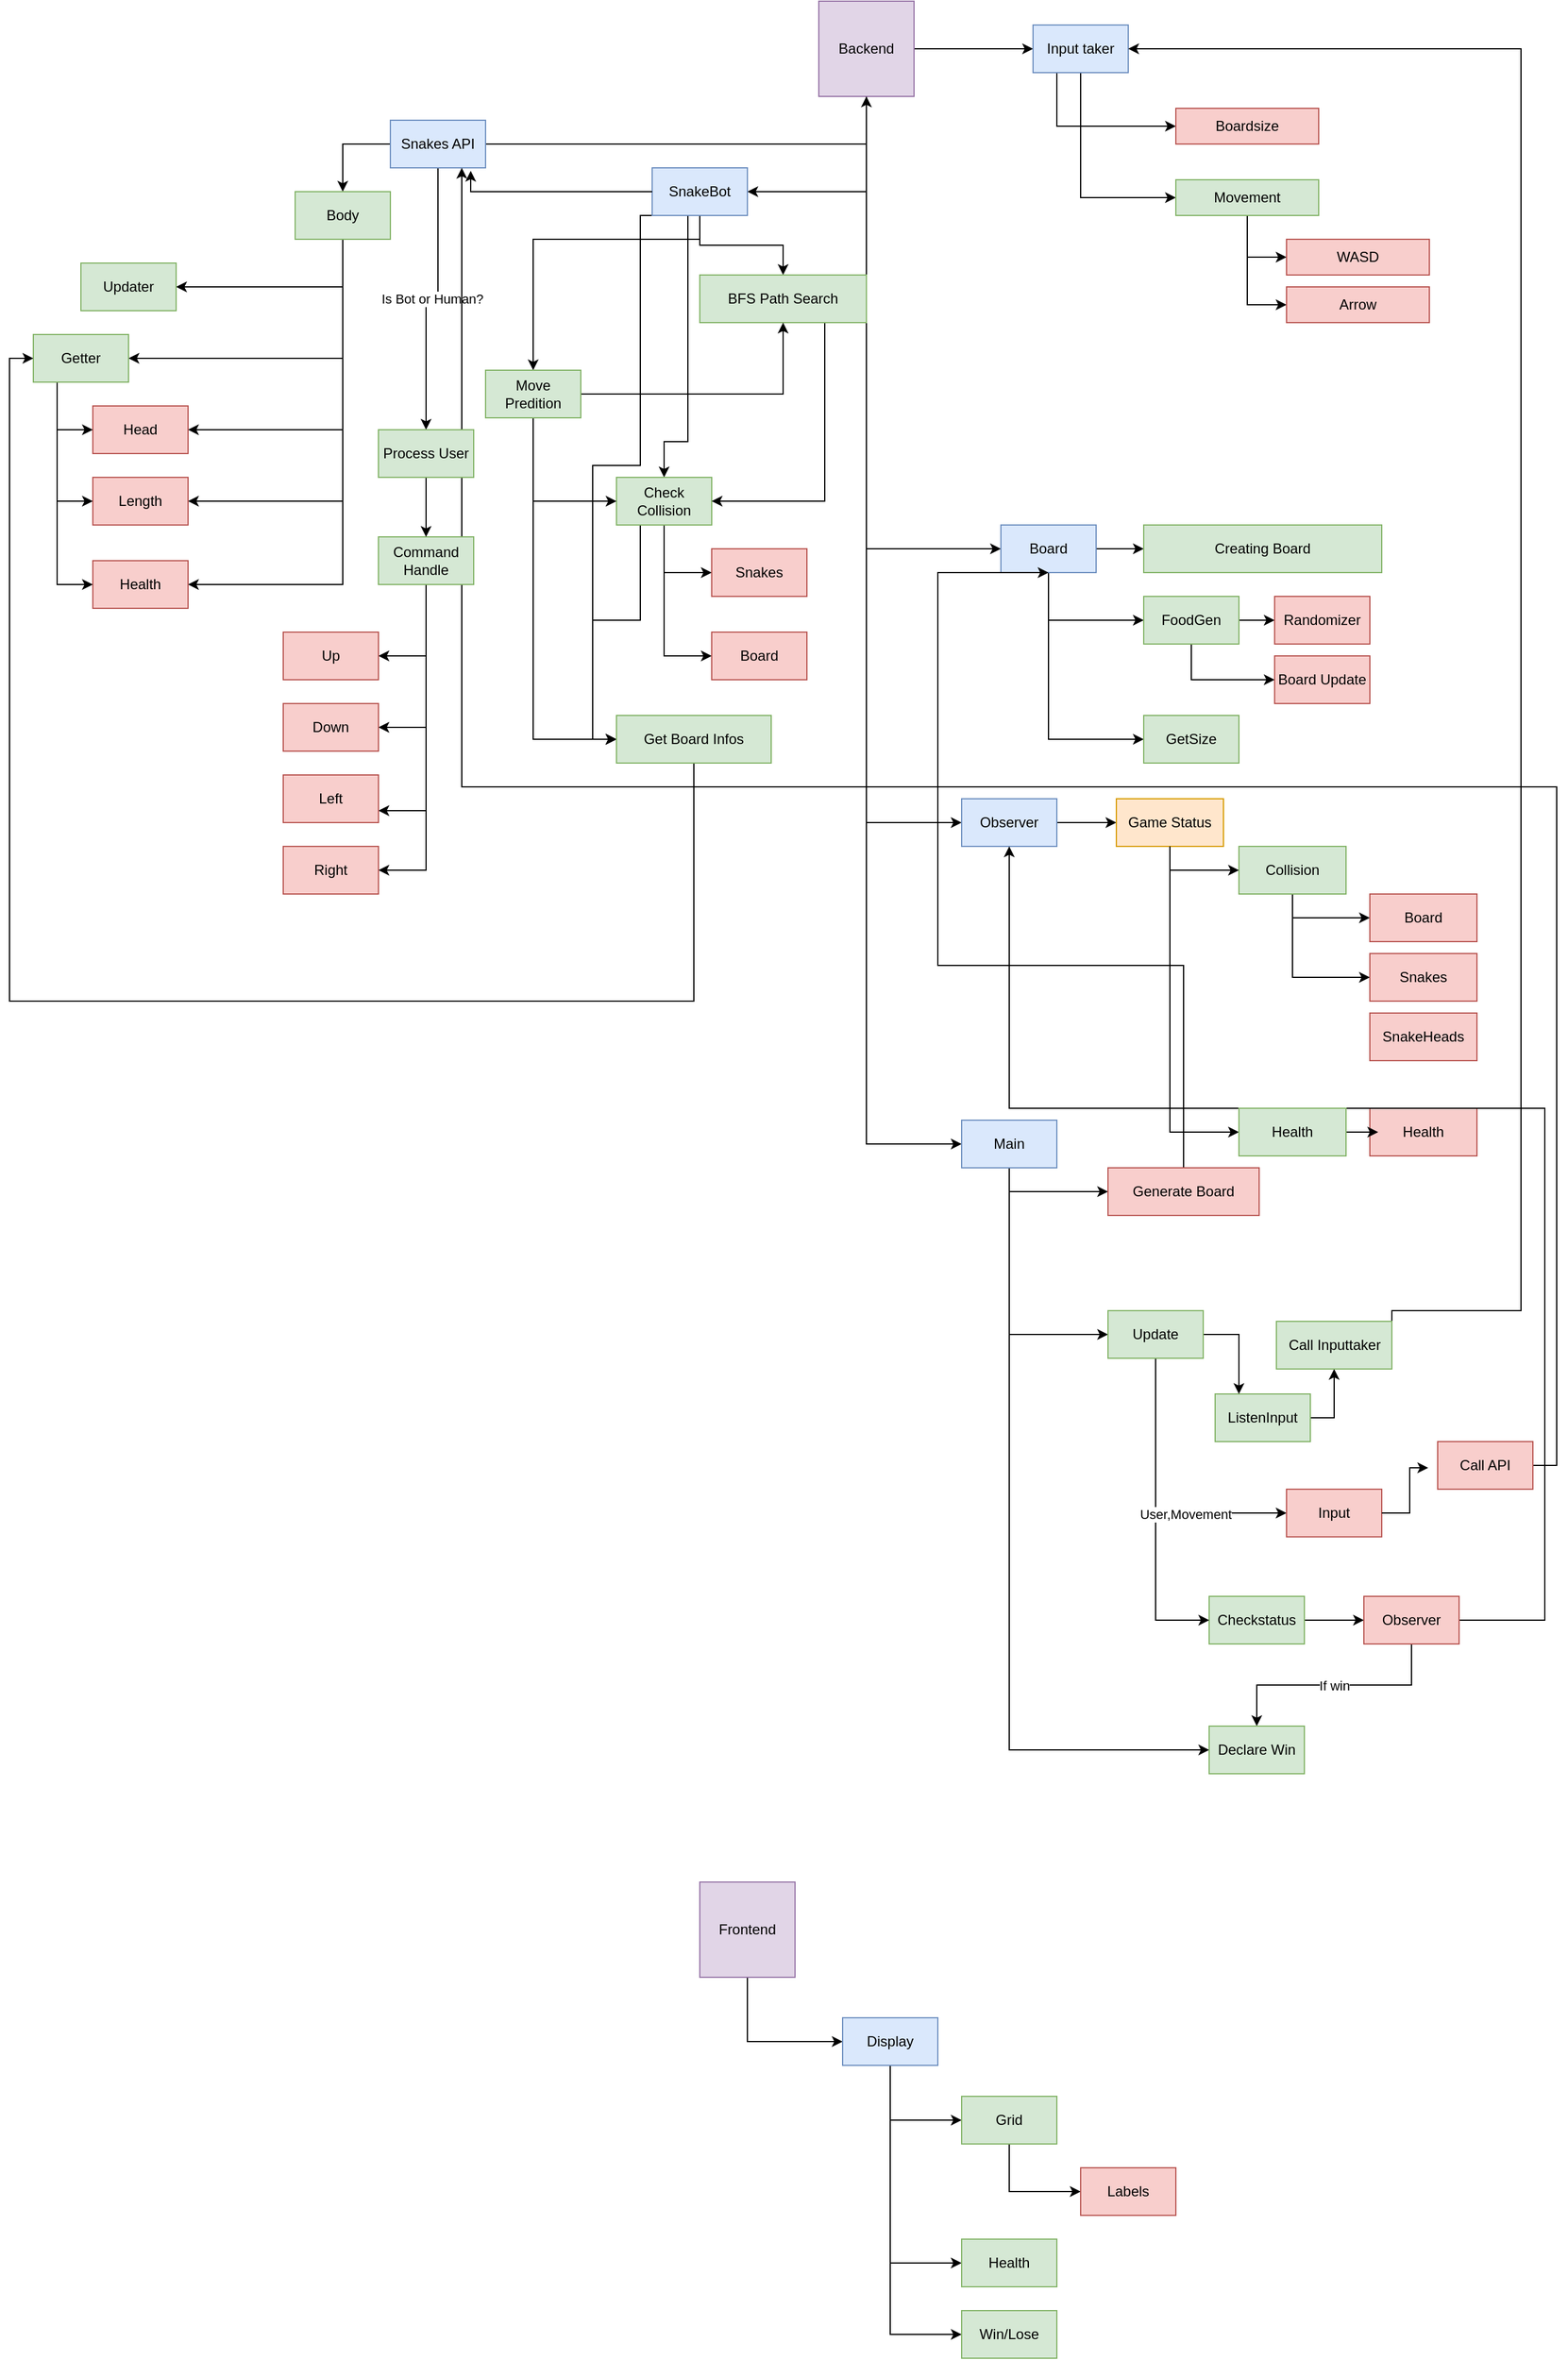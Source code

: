<mxfile version="24.2.2" type="google">
  <diagram name="Page-1" id="OMwTdxaDqCLVE1jIK5j0">
    <mxGraphModel dx="3700" dy="1256" grid="1" gridSize="10" guides="1" tooltips="1" connect="1" arrows="1" fold="1" page="1" pageScale="1" pageWidth="827" pageHeight="1169" math="0" shadow="0">
      <root>
        <mxCell id="0" />
        <mxCell id="1" parent="0" />
        <mxCell id="TW2nk7lHBLyLV2ltIsCH-26" style="edgeStyle=orthogonalEdgeStyle;rounded=0;orthogonalLoop=1;jettySize=auto;html=1;exitX=0.5;exitY=1;exitDx=0;exitDy=0;entryX=0.5;entryY=1;entryDx=0;entryDy=0;" edge="1" parent="1" source="h5ChScmSq1vcfv4NcIah-1" target="TW2nk7lHBLyLV2ltIsCH-25">
          <mxGeometry relative="1" as="geometry" />
        </mxCell>
        <mxCell id="h5ChScmSq1vcfv4NcIah-1" value="Frontend" style="whiteSpace=wrap;html=1;aspect=fixed;fillColor=#e1d5e7;strokeColor=#9673a6;" parent="1" vertex="1">
          <mxGeometry x="-740" y="1640" width="80" height="80" as="geometry" />
        </mxCell>
        <mxCell id="L6gruBX7Ti5dLdSvCUIA-4" style="edgeStyle=orthogonalEdgeStyle;rounded=0;orthogonalLoop=1;jettySize=auto;html=1;exitX=0.5;exitY=1;exitDx=0;exitDy=0;entryX=0.5;entryY=1;entryDx=0;entryDy=0;" edge="1" parent="1" source="h5ChScmSq1vcfv4NcIah-2" target="L6gruBX7Ti5dLdSvCUIA-1">
          <mxGeometry relative="1" as="geometry" />
        </mxCell>
        <mxCell id="L6gruBX7Ti5dLdSvCUIA-16" style="edgeStyle=orthogonalEdgeStyle;rounded=0;orthogonalLoop=1;jettySize=auto;html=1;exitX=0.5;exitY=1;exitDx=0;exitDy=0;entryX=0.5;entryY=1;entryDx=0;entryDy=0;" edge="1" parent="1" source="h5ChScmSq1vcfv4NcIah-2" target="L6gruBX7Ti5dLdSvCUIA-15">
          <mxGeometry relative="1" as="geometry" />
        </mxCell>
        <mxCell id="L6gruBX7Ti5dLdSvCUIA-18" style="edgeStyle=orthogonalEdgeStyle;rounded=0;orthogonalLoop=1;jettySize=auto;html=1;exitX=1;exitY=0.5;exitDx=0;exitDy=0;entryX=0.5;entryY=1;entryDx=0;entryDy=0;" edge="1" parent="1" source="h5ChScmSq1vcfv4NcIah-2" target="L6gruBX7Ti5dLdSvCUIA-7">
          <mxGeometry relative="1" as="geometry" />
        </mxCell>
        <mxCell id="L6gruBX7Ti5dLdSvCUIA-19" style="edgeStyle=orthogonalEdgeStyle;rounded=0;orthogonalLoop=1;jettySize=auto;html=1;exitX=0.5;exitY=1;exitDx=0;exitDy=0;entryX=0.5;entryY=1;entryDx=0;entryDy=0;" edge="1" parent="1" source="h5ChScmSq1vcfv4NcIah-2" target="L6gruBX7Ti5dLdSvCUIA-17">
          <mxGeometry relative="1" as="geometry" />
        </mxCell>
        <mxCell id="L6gruBX7Ti5dLdSvCUIA-73" style="edgeStyle=orthogonalEdgeStyle;rounded=0;orthogonalLoop=1;jettySize=auto;html=1;exitX=0.5;exitY=1;exitDx=0;exitDy=0;entryX=0.5;entryY=0;entryDx=0;entryDy=0;" edge="1" parent="1" source="h5ChScmSq1vcfv4NcIah-2" target="TW2nk7lHBLyLV2ltIsCH-14">
          <mxGeometry relative="1" as="geometry" />
        </mxCell>
        <mxCell id="h5ChScmSq1vcfv4NcIah-2" value="Backend" style="whiteSpace=wrap;html=1;aspect=fixed;rounded=0;glass=0;fillColor=#e1d5e7;strokeColor=#9673a6;" parent="1" vertex="1">
          <mxGeometry x="-640" y="60" width="80" height="80" as="geometry" />
        </mxCell>
        <mxCell id="L6gruBX7Ti5dLdSvCUIA-41" style="edgeStyle=orthogonalEdgeStyle;rounded=0;orthogonalLoop=1;jettySize=auto;html=1;exitX=0.5;exitY=0;exitDx=0;exitDy=0;entryX=0.5;entryY=1;entryDx=0;entryDy=0;" edge="1" parent="1" source="h5ChScmSq1vcfv4NcIah-4" target="h5ChScmSq1vcfv4NcIah-2">
          <mxGeometry relative="1" as="geometry" />
        </mxCell>
        <mxCell id="L6gruBX7Ti5dLdSvCUIA-84" style="edgeStyle=orthogonalEdgeStyle;rounded=0;orthogonalLoop=1;jettySize=auto;html=1;exitX=0.5;exitY=1;exitDx=0;exitDy=0;entryX=0;entryY=0.5;entryDx=0;entryDy=0;" edge="1" parent="1" source="h5ChScmSq1vcfv4NcIah-4" target="L6gruBX7Ti5dLdSvCUIA-63">
          <mxGeometry relative="1" as="geometry" />
        </mxCell>
        <mxCell id="L6gruBX7Ti5dLdSvCUIA-107" value="Is Bot or Human?" style="edgeStyle=orthogonalEdgeStyle;rounded=0;orthogonalLoop=1;jettySize=auto;html=1;exitX=1;exitY=0.5;exitDx=0;exitDy=0;entryX=0;entryY=0.5;entryDx=0;entryDy=0;" edge="1" parent="1" source="h5ChScmSq1vcfv4NcIah-4" target="L6gruBX7Ti5dLdSvCUIA-106">
          <mxGeometry relative="1" as="geometry" />
        </mxCell>
        <mxCell id="h5ChScmSq1vcfv4NcIah-4" value="Snakes API" style="rounded=0;whiteSpace=wrap;html=1;direction=south;fillColor=#dae8fc;strokeColor=#6c8ebf;" parent="1" vertex="1">
          <mxGeometry x="-1000" y="160" width="80" height="40" as="geometry" />
        </mxCell>
        <mxCell id="L6gruBX7Ti5dLdSvCUIA-12" style="edgeStyle=orthogonalEdgeStyle;rounded=0;orthogonalLoop=1;jettySize=auto;html=1;exitX=0.5;exitY=0;exitDx=0;exitDy=0;" edge="1" parent="1" source="L6gruBX7Ti5dLdSvCUIA-1" target="L6gruBX7Ti5dLdSvCUIA-6">
          <mxGeometry relative="1" as="geometry" />
        </mxCell>
        <mxCell id="L6gruBX7Ti5dLdSvCUIA-34" style="edgeStyle=orthogonalEdgeStyle;rounded=0;orthogonalLoop=1;jettySize=auto;html=1;exitX=1;exitY=0.5;exitDx=0;exitDy=0;entryX=0.5;entryY=1;entryDx=0;entryDy=0;" edge="1" parent="1" source="L6gruBX7Ti5dLdSvCUIA-1" target="L6gruBX7Ti5dLdSvCUIA-33">
          <mxGeometry relative="1" as="geometry" />
        </mxCell>
        <mxCell id="L6gruBX7Ti5dLdSvCUIA-40" style="edgeStyle=orthogonalEdgeStyle;rounded=0;orthogonalLoop=1;jettySize=auto;html=1;exitX=1;exitY=0.5;exitDx=0;exitDy=0;entryX=0.5;entryY=1;entryDx=0;entryDy=0;" edge="1" parent="1" source="L6gruBX7Ti5dLdSvCUIA-1" target="L6gruBX7Ti5dLdSvCUIA-39">
          <mxGeometry relative="1" as="geometry" />
        </mxCell>
        <mxCell id="L6gruBX7Ti5dLdSvCUIA-1" value="Board" style="rounded=0;whiteSpace=wrap;html=1;direction=south;fillColor=#dae8fc;strokeColor=#6c8ebf;" vertex="1" parent="1">
          <mxGeometry x="-487" y="500" width="80" height="40" as="geometry" />
        </mxCell>
        <mxCell id="L6gruBX7Ti5dLdSvCUIA-6" value="Creating Board" style="rounded=0;whiteSpace=wrap;html=1;direction=south;fillColor=#d5e8d4;strokeColor=#82b366;" vertex="1" parent="1">
          <mxGeometry x="-367" y="500" width="200" height="40" as="geometry" />
        </mxCell>
        <mxCell id="L6gruBX7Ti5dLdSvCUIA-14" style="edgeStyle=orthogonalEdgeStyle;rounded=0;orthogonalLoop=1;jettySize=auto;html=1;exitX=1;exitY=0.75;exitDx=0;exitDy=0;entryX=0;entryY=0.5;entryDx=0;entryDy=0;" edge="1" parent="1" source="L6gruBX7Ti5dLdSvCUIA-7" target="L6gruBX7Ti5dLdSvCUIA-8">
          <mxGeometry relative="1" as="geometry" />
        </mxCell>
        <mxCell id="L6gruBX7Ti5dLdSvCUIA-115" style="edgeStyle=orthogonalEdgeStyle;rounded=0;orthogonalLoop=1;jettySize=auto;html=1;exitX=1;exitY=0.5;exitDx=0;exitDy=0;entryX=0;entryY=0.5;entryDx=0;entryDy=0;" edge="1" parent="1" source="L6gruBX7Ti5dLdSvCUIA-7" target="L6gruBX7Ti5dLdSvCUIA-116">
          <mxGeometry relative="1" as="geometry">
            <mxPoint x="-420" y="240" as="targetPoint" />
          </mxGeometry>
        </mxCell>
        <mxCell id="L6gruBX7Ti5dLdSvCUIA-7" value="Input taker" style="rounded=0;whiteSpace=wrap;html=1;direction=south;fillColor=#dae8fc;strokeColor=#6c8ebf;" vertex="1" parent="1">
          <mxGeometry x="-460" y="80" width="80" height="40" as="geometry" />
        </mxCell>
        <mxCell id="L6gruBX7Ti5dLdSvCUIA-8" value="Boardsize" style="rounded=0;whiteSpace=wrap;html=1;fillColor=#f8cecc;strokeColor=#b85450;" vertex="1" parent="1">
          <mxGeometry x="-340" y="150" width="120" height="30" as="geometry" />
        </mxCell>
        <mxCell id="L6gruBX7Ti5dLdSvCUIA-27" style="edgeStyle=orthogonalEdgeStyle;rounded=0;orthogonalLoop=1;jettySize=auto;html=1;exitX=0.5;exitY=0;exitDx=0;exitDy=0;entryX=0.5;entryY=1;entryDx=0;entryDy=0;" edge="1" parent="1" source="L6gruBX7Ti5dLdSvCUIA-15" target="L6gruBX7Ti5dLdSvCUIA-22">
          <mxGeometry relative="1" as="geometry" />
        </mxCell>
        <mxCell id="L6gruBX7Ti5dLdSvCUIA-15" value="Observer" style="rounded=0;whiteSpace=wrap;html=1;direction=south;fillColor=#dae8fc;strokeColor=#6c8ebf;" vertex="1" parent="1">
          <mxGeometry x="-520" y="730" width="80" height="40" as="geometry" />
        </mxCell>
        <mxCell id="L6gruBX7Ti5dLdSvCUIA-47" style="edgeStyle=orthogonalEdgeStyle;rounded=0;orthogonalLoop=1;jettySize=auto;html=1;exitX=1;exitY=0.5;exitDx=0;exitDy=0;entryX=0.5;entryY=1;entryDx=0;entryDy=0;" edge="1" parent="1" source="L6gruBX7Ti5dLdSvCUIA-17" target="L6gruBX7Ti5dLdSvCUIA-43">
          <mxGeometry relative="1" as="geometry" />
        </mxCell>
        <mxCell id="L6gruBX7Ti5dLdSvCUIA-62" style="edgeStyle=orthogonalEdgeStyle;rounded=0;orthogonalLoop=1;jettySize=auto;html=1;exitX=1;exitY=0.5;exitDx=0;exitDy=0;entryX=0.5;entryY=1;entryDx=0;entryDy=0;" edge="1" parent="1" source="L6gruBX7Ti5dLdSvCUIA-17" target="L6gruBX7Ti5dLdSvCUIA-58">
          <mxGeometry relative="1" as="geometry" />
        </mxCell>
        <mxCell id="L6gruBX7Ti5dLdSvCUIA-92" style="edgeStyle=orthogonalEdgeStyle;rounded=0;orthogonalLoop=1;jettySize=auto;html=1;exitX=1;exitY=0.5;exitDx=0;exitDy=0;entryX=0.5;entryY=1;entryDx=0;entryDy=0;" edge="1" parent="1" source="L6gruBX7Ti5dLdSvCUIA-17" target="L6gruBX7Ti5dLdSvCUIA-89">
          <mxGeometry relative="1" as="geometry" />
        </mxCell>
        <mxCell id="L6gruBX7Ti5dLdSvCUIA-17" value="Main" style="rounded=0;whiteSpace=wrap;html=1;direction=south;fillColor=#dae8fc;strokeColor=#6c8ebf;" vertex="1" parent="1">
          <mxGeometry x="-520" y="1000" width="80" height="40" as="geometry" />
        </mxCell>
        <mxCell id="TW2nk7lHBLyLV2ltIsCH-7" style="edgeStyle=orthogonalEdgeStyle;rounded=0;orthogonalLoop=1;jettySize=auto;html=1;entryX=0.5;entryY=1;entryDx=0;entryDy=0;" edge="1" parent="1" source="L6gruBX7Ti5dLdSvCUIA-20" target="TW2nk7lHBLyLV2ltIsCH-5">
          <mxGeometry relative="1" as="geometry">
            <Array as="points">
              <mxPoint x="-242" y="830" />
            </Array>
          </mxGeometry>
        </mxCell>
        <mxCell id="TW2nk7lHBLyLV2ltIsCH-9" style="edgeStyle=orthogonalEdgeStyle;rounded=0;orthogonalLoop=1;jettySize=auto;html=1;entryX=0.5;entryY=1;entryDx=0;entryDy=0;" edge="1" parent="1" source="L6gruBX7Ti5dLdSvCUIA-20" target="TW2nk7lHBLyLV2ltIsCH-6">
          <mxGeometry relative="1" as="geometry">
            <Array as="points">
              <mxPoint x="-242" y="880" />
            </Array>
          </mxGeometry>
        </mxCell>
        <mxCell id="TW2nk7lHBLyLV2ltIsCH-41" style="edgeStyle=orthogonalEdgeStyle;rounded=0;orthogonalLoop=1;jettySize=auto;html=1;exitX=1;exitY=0.5;exitDx=0;exitDy=0;entryX=0.5;entryY=1;entryDx=0;entryDy=0;" edge="1" parent="1" source="L6gruBX7Ti5dLdSvCUIA-20">
          <mxGeometry relative="1" as="geometry" />
        </mxCell>
        <mxCell id="L6gruBX7Ti5dLdSvCUIA-20" value="&lt;div&gt;&lt;span style=&quot;background-color: initial;&quot;&gt;Collision&lt;/span&gt;&lt;/div&gt;" style="rounded=0;whiteSpace=wrap;html=1;direction=south;fillColor=#d5e8d4;strokeColor=#82b366;" vertex="1" parent="1">
          <mxGeometry x="-287" y="770" width="90" height="40" as="geometry" />
        </mxCell>
        <mxCell id="L6gruBX7Ti5dLdSvCUIA-25" style="edgeStyle=orthogonalEdgeStyle;rounded=0;orthogonalLoop=1;jettySize=auto;html=1;exitX=1;exitY=0.5;exitDx=0;exitDy=0;entryX=0.5;entryY=1;entryDx=0;entryDy=0;" edge="1" parent="1" source="L6gruBX7Ti5dLdSvCUIA-22" target="L6gruBX7Ti5dLdSvCUIA-20">
          <mxGeometry relative="1" as="geometry">
            <Array as="points">
              <mxPoint x="-345" y="790" />
            </Array>
          </mxGeometry>
        </mxCell>
        <mxCell id="L6gruBX7Ti5dLdSvCUIA-22" value="Game Status" style="rounded=0;whiteSpace=wrap;html=1;direction=south;fillColor=#ffe6cc;strokeColor=#d79b00;" vertex="1" parent="1">
          <mxGeometry x="-390" y="730" width="90" height="40" as="geometry" />
        </mxCell>
        <mxCell id="L6gruBX7Ti5dLdSvCUIA-28" value="Health" style="rounded=0;whiteSpace=wrap;html=1;direction=south;fillColor=#f8cecc;strokeColor=#b85450;" vertex="1" parent="1">
          <mxGeometry x="-177" y="990" width="90" height="40" as="geometry" />
        </mxCell>
        <mxCell id="L6gruBX7Ti5dLdSvCUIA-36" style="edgeStyle=orthogonalEdgeStyle;rounded=0;orthogonalLoop=1;jettySize=auto;html=1;exitX=0.5;exitY=0;exitDx=0;exitDy=0;" edge="1" parent="1" source="L6gruBX7Ti5dLdSvCUIA-33" target="L6gruBX7Ti5dLdSvCUIA-35">
          <mxGeometry relative="1" as="geometry" />
        </mxCell>
        <mxCell id="L6gruBX7Ti5dLdSvCUIA-38" style="edgeStyle=orthogonalEdgeStyle;rounded=0;orthogonalLoop=1;jettySize=auto;html=1;exitX=1;exitY=0.5;exitDx=0;exitDy=0;entryX=0.5;entryY=1;entryDx=0;entryDy=0;" edge="1" parent="1" source="L6gruBX7Ti5dLdSvCUIA-33" target="L6gruBX7Ti5dLdSvCUIA-37">
          <mxGeometry relative="1" as="geometry" />
        </mxCell>
        <mxCell id="L6gruBX7Ti5dLdSvCUIA-33" value="FoodGen" style="rounded=0;whiteSpace=wrap;html=1;direction=south;fillColor=#d5e8d4;strokeColor=#82b366;" vertex="1" parent="1">
          <mxGeometry x="-367" y="560" width="80" height="40" as="geometry" />
        </mxCell>
        <mxCell id="L6gruBX7Ti5dLdSvCUIA-35" value="Randomizer" style="rounded=0;whiteSpace=wrap;html=1;direction=south;fillColor=#f8cecc;strokeColor=#b85450;" vertex="1" parent="1">
          <mxGeometry x="-257" y="560" width="80" height="40" as="geometry" />
        </mxCell>
        <mxCell id="L6gruBX7Ti5dLdSvCUIA-37" value="Board Update" style="rounded=0;whiteSpace=wrap;html=1;direction=south;fillColor=#f8cecc;strokeColor=#b85450;" vertex="1" parent="1">
          <mxGeometry x="-257" y="610" width="80" height="40" as="geometry" />
        </mxCell>
        <mxCell id="L6gruBX7Ti5dLdSvCUIA-39" value="GetSize" style="rounded=0;whiteSpace=wrap;html=1;direction=south;fillColor=#d5e8d4;strokeColor=#82b366;" vertex="1" parent="1">
          <mxGeometry x="-367" y="660" width="80" height="40" as="geometry" />
        </mxCell>
        <mxCell id="TW2nk7lHBLyLV2ltIsCH-5" value="&lt;div&gt;&lt;span style=&quot;background-color: initial;&quot;&gt;Board&lt;/span&gt;&lt;/div&gt;" style="rounded=0;whiteSpace=wrap;html=1;direction=south;fillColor=#f8cecc;strokeColor=#b85450;" vertex="1" parent="1">
          <mxGeometry x="-177" y="810" width="90" height="40" as="geometry" />
        </mxCell>
        <mxCell id="L6gruBX7Ti5dLdSvCUIA-129" style="edgeStyle=orthogonalEdgeStyle;rounded=0;orthogonalLoop=1;jettySize=auto;html=1;exitX=0;exitY=0.5;exitDx=0;exitDy=0;entryX=1;entryY=0.5;entryDx=0;entryDy=0;" edge="1" parent="1" source="L6gruBX7Ti5dLdSvCUIA-43" target="L6gruBX7Ti5dLdSvCUIA-1">
          <mxGeometry relative="1" as="geometry">
            <Array as="points">
              <mxPoint x="-333" y="870" />
              <mxPoint x="-540" y="870" />
              <mxPoint x="-540" y="540" />
            </Array>
          </mxGeometry>
        </mxCell>
        <mxCell id="L6gruBX7Ti5dLdSvCUIA-43" value="Generate Board" style="rounded=0;whiteSpace=wrap;html=1;direction=south;fillColor=#f8cecc;strokeColor=#b85450;" vertex="1" parent="1">
          <mxGeometry x="-397" y="1040" width="127" height="40" as="geometry" />
        </mxCell>
        <mxCell id="TW2nk7lHBLyLV2ltIsCH-6" value="Snakes" style="rounded=0;whiteSpace=wrap;html=1;direction=south;fillColor=#f8cecc;strokeColor=#b85450;" vertex="1" parent="1">
          <mxGeometry x="-177" y="860" width="90" height="40" as="geometry" />
        </mxCell>
        <mxCell id="L6gruBX7Ti5dLdSvCUIA-95" style="edgeStyle=orthogonalEdgeStyle;rounded=0;orthogonalLoop=1;jettySize=auto;html=1;exitX=0.5;exitY=0;exitDx=0;exitDy=0;" edge="1" parent="1" source="L6gruBX7Ti5dLdSvCUIA-45" target="L6gruBX7Ti5dLdSvCUIA-94">
          <mxGeometry relative="1" as="geometry" />
        </mxCell>
        <mxCell id="L6gruBX7Ti5dLdSvCUIA-45" value="ListenInput" style="rounded=0;whiteSpace=wrap;html=1;direction=south;fillColor=#d5e8d4;strokeColor=#82b366;" vertex="1" parent="1">
          <mxGeometry x="-307" y="1230" width="80" height="40" as="geometry" />
        </mxCell>
        <mxCell id="L6gruBX7Ti5dLdSvCUIA-87" style="edgeStyle=orthogonalEdgeStyle;rounded=0;orthogonalLoop=1;jettySize=auto;html=1;exitX=0.5;exitY=0;exitDx=0;exitDy=0;entryX=0.5;entryY=1;entryDx=0;entryDy=0;" edge="1" parent="1" source="L6gruBX7Ti5dLdSvCUIA-46" target="L6gruBX7Ti5dLdSvCUIA-56">
          <mxGeometry relative="1" as="geometry" />
        </mxCell>
        <mxCell id="L6gruBX7Ti5dLdSvCUIA-46" value="Checkstatus" style="rounded=0;whiteSpace=wrap;html=1;direction=south;fillColor=#d5e8d4;strokeColor=#82b366;" vertex="1" parent="1">
          <mxGeometry x="-312" y="1400" width="80" height="40" as="geometry" />
        </mxCell>
        <mxCell id="L6gruBX7Ti5dLdSvCUIA-61" value="If win" style="edgeStyle=orthogonalEdgeStyle;rounded=0;orthogonalLoop=1;jettySize=auto;html=1;exitX=1;exitY=0.5;exitDx=0;exitDy=0;entryX=0;entryY=0.5;entryDx=0;entryDy=0;" edge="1" parent="1" source="L6gruBX7Ti5dLdSvCUIA-56" target="L6gruBX7Ti5dLdSvCUIA-58">
          <mxGeometry relative="1" as="geometry" />
        </mxCell>
        <mxCell id="L6gruBX7Ti5dLdSvCUIA-114" style="edgeStyle=orthogonalEdgeStyle;rounded=0;orthogonalLoop=1;jettySize=auto;html=1;exitX=0.5;exitY=0;exitDx=0;exitDy=0;entryX=1;entryY=0.5;entryDx=0;entryDy=0;" edge="1" parent="1" source="L6gruBX7Ti5dLdSvCUIA-56" target="L6gruBX7Ti5dLdSvCUIA-15">
          <mxGeometry relative="1" as="geometry">
            <Array as="points">
              <mxPoint x="-30" y="1420" />
              <mxPoint x="-30" y="990" />
              <mxPoint x="-480" y="990" />
            </Array>
          </mxGeometry>
        </mxCell>
        <mxCell id="L6gruBX7Ti5dLdSvCUIA-56" value="Observer" style="rounded=0;whiteSpace=wrap;html=1;direction=south;fillColor=#f8cecc;strokeColor=#b85450;" vertex="1" parent="1">
          <mxGeometry x="-182" y="1400" width="80" height="40" as="geometry" />
        </mxCell>
        <mxCell id="L6gruBX7Ti5dLdSvCUIA-58" value="Declare Win" style="rounded=0;whiteSpace=wrap;html=1;direction=south;fillColor=#d5e8d4;strokeColor=#82b366;" vertex="1" parent="1">
          <mxGeometry x="-312" y="1509" width="80" height="40" as="geometry" />
        </mxCell>
        <mxCell id="L6gruBX7Ti5dLdSvCUIA-113" style="edgeStyle=orthogonalEdgeStyle;rounded=0;orthogonalLoop=1;jettySize=auto;html=1;exitX=0.5;exitY=0;exitDx=0;exitDy=0;entryX=1;entryY=0.25;entryDx=0;entryDy=0;" edge="1" parent="1" source="L6gruBX7Ti5dLdSvCUIA-44" target="h5ChScmSq1vcfv4NcIah-4">
          <mxGeometry relative="1" as="geometry">
            <Array as="points">
              <mxPoint x="-20" y="1290" />
              <mxPoint x="-20" y="720" />
              <mxPoint x="-940" y="720" />
            </Array>
          </mxGeometry>
        </mxCell>
        <mxCell id="L6gruBX7Ti5dLdSvCUIA-44" value="Call API" style="rounded=0;whiteSpace=wrap;html=1;direction=south;fillColor=#f8cecc;strokeColor=#b85450;" vertex="1" parent="1">
          <mxGeometry x="-120" y="1270" width="80" height="40" as="geometry" />
        </mxCell>
        <mxCell id="L6gruBX7Ti5dLdSvCUIA-71" style="edgeStyle=orthogonalEdgeStyle;rounded=0;orthogonalLoop=1;jettySize=auto;html=1;exitX=1;exitY=0.5;exitDx=0;exitDy=0;entryX=0.5;entryY=0;entryDx=0;entryDy=0;" edge="1" parent="1" source="L6gruBX7Ti5dLdSvCUIA-63" target="L6gruBX7Ti5dLdSvCUIA-65">
          <mxGeometry relative="1" as="geometry" />
        </mxCell>
        <mxCell id="L6gruBX7Ti5dLdSvCUIA-72" style="edgeStyle=orthogonalEdgeStyle;rounded=0;orthogonalLoop=1;jettySize=auto;html=1;exitX=1;exitY=0.5;exitDx=0;exitDy=0;entryX=0.5;entryY=0;entryDx=0;entryDy=0;" edge="1" parent="1" source="L6gruBX7Ti5dLdSvCUIA-63" target="L6gruBX7Ti5dLdSvCUIA-66">
          <mxGeometry relative="1" as="geometry" />
        </mxCell>
        <mxCell id="L6gruBX7Ti5dLdSvCUIA-132" style="edgeStyle=orthogonalEdgeStyle;rounded=0;orthogonalLoop=1;jettySize=auto;html=1;exitX=1;exitY=0.5;exitDx=0;exitDy=0;entryX=0.5;entryY=0;entryDx=0;entryDy=0;" edge="1" parent="1" source="L6gruBX7Ti5dLdSvCUIA-63" target="L6gruBX7Ti5dLdSvCUIA-131">
          <mxGeometry relative="1" as="geometry" />
        </mxCell>
        <mxCell id="L6gruBX7Ti5dLdSvCUIA-133" style="edgeStyle=orthogonalEdgeStyle;rounded=0;orthogonalLoop=1;jettySize=auto;html=1;exitX=1;exitY=0.5;exitDx=0;exitDy=0;entryX=0.5;entryY=0;entryDx=0;entryDy=0;" edge="1" parent="1" source="L6gruBX7Ti5dLdSvCUIA-63" target="L6gruBX7Ti5dLdSvCUIA-130">
          <mxGeometry relative="1" as="geometry" />
        </mxCell>
        <mxCell id="L6gruBX7Ti5dLdSvCUIA-139" style="edgeStyle=orthogonalEdgeStyle;rounded=0;orthogonalLoop=1;jettySize=auto;html=1;exitX=1;exitY=0.5;exitDx=0;exitDy=0;entryX=0.5;entryY=0;entryDx=0;entryDy=0;" edge="1" parent="1" source="L6gruBX7Ti5dLdSvCUIA-63" target="L6gruBX7Ti5dLdSvCUIA-134">
          <mxGeometry relative="1" as="geometry" />
        </mxCell>
        <mxCell id="L6gruBX7Ti5dLdSvCUIA-63" value="Body" style="rounded=0;whiteSpace=wrap;html=1;direction=south;fillColor=#d5e8d4;strokeColor=#82b366;" vertex="1" parent="1">
          <mxGeometry x="-1080" y="220" width="80" height="40" as="geometry" />
        </mxCell>
        <mxCell id="TW2nk7lHBLyLV2ltIsCH-13" value="" style="edgeStyle=orthogonalEdgeStyle;rounded=0;orthogonalLoop=1;jettySize=auto;html=1;entryX=0.5;entryY=1;entryDx=0;entryDy=0;" edge="1" parent="1" source="L6gruBX7Ti5dLdSvCUIA-22" target="TW2nk7lHBLyLV2ltIsCH-12">
          <mxGeometry relative="1" as="geometry">
            <mxPoint x="-177" y="950" as="targetPoint" />
            <mxPoint x="-345" y="770" as="sourcePoint" />
            <Array as="points">
              <mxPoint x="-345" y="1010" />
            </Array>
          </mxGeometry>
        </mxCell>
        <mxCell id="TW2nk7lHBLyLV2ltIsCH-39" style="edgeStyle=orthogonalEdgeStyle;rounded=0;orthogonalLoop=1;jettySize=auto;html=1;exitX=0.5;exitY=0;exitDx=0;exitDy=0;" edge="1" parent="1" source="TW2nk7lHBLyLV2ltIsCH-12">
          <mxGeometry relative="1" as="geometry">
            <mxPoint x="-170" y="1009.556" as="targetPoint" />
          </mxGeometry>
        </mxCell>
        <mxCell id="TW2nk7lHBLyLV2ltIsCH-12" value="Health" style="rounded=0;whiteSpace=wrap;html=1;direction=south;fillColor=#d5e8d4;strokeColor=#82b366;" vertex="1" parent="1">
          <mxGeometry x="-287" y="990" width="90" height="40" as="geometry" />
        </mxCell>
        <mxCell id="L6gruBX7Ti5dLdSvCUIA-65" value="Updater" style="rounded=0;whiteSpace=wrap;html=1;direction=south;fillColor=#d5e8d4;strokeColor=#82b366;" vertex="1" parent="1">
          <mxGeometry x="-1260" y="280" width="80" height="40" as="geometry" />
        </mxCell>
        <mxCell id="L6gruBX7Ti5dLdSvCUIA-66" value="Health" style="rounded=0;whiteSpace=wrap;html=1;direction=south;fillColor=#f8cecc;strokeColor=#b85450;" vertex="1" parent="1">
          <mxGeometry x="-1250" y="530" width="80" height="40" as="geometry" />
        </mxCell>
        <mxCell id="L6gruBX7Ti5dLdSvCUIA-102" value="" style="edgeStyle=orthogonalEdgeStyle;rounded=0;orthogonalLoop=1;jettySize=auto;html=1;" edge="1" parent="1" source="TW2nk7lHBLyLV2ltIsCH-14" target="L6gruBX7Ti5dLdSvCUIA-99">
          <mxGeometry relative="1" as="geometry" />
        </mxCell>
        <mxCell id="L6gruBX7Ti5dLdSvCUIA-103" style="edgeStyle=orthogonalEdgeStyle;rounded=0;orthogonalLoop=1;jettySize=auto;html=1;exitX=1;exitY=0.5;exitDx=0;exitDy=0;entryX=0;entryY=0.5;entryDx=0;entryDy=0;" edge="1" parent="1" source="TW2nk7lHBLyLV2ltIsCH-14" target="L6gruBX7Ti5dLdSvCUIA-98">
          <mxGeometry relative="1" as="geometry">
            <Array as="points">
              <mxPoint x="-750" y="240" />
              <mxPoint x="-750" y="430" />
              <mxPoint x="-770" y="430" />
            </Array>
          </mxGeometry>
        </mxCell>
        <mxCell id="L6gruBX7Ti5dLdSvCUIA-105" style="edgeStyle=orthogonalEdgeStyle;rounded=0;orthogonalLoop=1;jettySize=auto;html=1;exitX=1;exitY=0.5;exitDx=0;exitDy=0;entryX=0;entryY=0.5;entryDx=0;entryDy=0;" edge="1" parent="1" source="TW2nk7lHBLyLV2ltIsCH-14" target="L6gruBX7Ti5dLdSvCUIA-100">
          <mxGeometry relative="1" as="geometry">
            <Array as="points">
              <mxPoint x="-740" y="260" />
              <mxPoint x="-880" y="260" />
              <mxPoint x="-880" y="360" />
            </Array>
          </mxGeometry>
        </mxCell>
        <mxCell id="L6gruBX7Ti5dLdSvCUIA-145" style="edgeStyle=orthogonalEdgeStyle;rounded=0;orthogonalLoop=1;jettySize=auto;html=1;exitX=1;exitY=0.75;exitDx=0;exitDy=0;entryX=0.5;entryY=1;entryDx=0;entryDy=0;" edge="1" parent="1" source="TW2nk7lHBLyLV2ltIsCH-14" target="L6gruBX7Ti5dLdSvCUIA-142">
          <mxGeometry relative="1" as="geometry">
            <Array as="points">
              <mxPoint x="-790" y="240" />
              <mxPoint x="-790" y="450" />
              <mxPoint x="-830" y="450" />
              <mxPoint x="-830" y="680" />
            </Array>
          </mxGeometry>
        </mxCell>
        <mxCell id="TW2nk7lHBLyLV2ltIsCH-14" value="SnakeBot" style="rounded=0;whiteSpace=wrap;html=1;direction=south;fillColor=#dae8fc;strokeColor=#6c8ebf;" vertex="1" parent="1">
          <mxGeometry x="-780" y="200" width="80" height="40" as="geometry" />
        </mxCell>
        <mxCell id="TW2nk7lHBLyLV2ltIsCH-22" style="edgeStyle=orthogonalEdgeStyle;rounded=0;orthogonalLoop=1;jettySize=auto;html=1;exitX=0.5;exitY=1;exitDx=0;exitDy=0;entryX=1.063;entryY=0.156;entryDx=0;entryDy=0;entryPerimeter=0;" edge="1" parent="1" source="TW2nk7lHBLyLV2ltIsCH-14" target="h5ChScmSq1vcfv4NcIah-4">
          <mxGeometry relative="1" as="geometry">
            <Array as="points">
              <mxPoint x="-790" y="220" />
              <mxPoint x="-932" y="220" />
            </Array>
          </mxGeometry>
        </mxCell>
        <mxCell id="L6gruBX7Ti5dLdSvCUIA-80" style="edgeStyle=orthogonalEdgeStyle;rounded=0;orthogonalLoop=1;jettySize=auto;html=1;exitX=1;exitY=0.5;exitDx=0;exitDy=0;entryX=0.5;entryY=0;entryDx=0;entryDy=0;" edge="1" parent="1" source="L6gruBX7Ti5dLdSvCUIA-75" target="L6gruBX7Ti5dLdSvCUIA-77">
          <mxGeometry relative="1" as="geometry" />
        </mxCell>
        <mxCell id="L6gruBX7Ti5dLdSvCUIA-81" style="edgeStyle=orthogonalEdgeStyle;rounded=0;orthogonalLoop=1;jettySize=auto;html=1;exitX=1;exitY=0.5;exitDx=0;exitDy=0;entryX=0.5;entryY=0;entryDx=0;entryDy=0;" edge="1" parent="1" source="L6gruBX7Ti5dLdSvCUIA-75" target="L6gruBX7Ti5dLdSvCUIA-76">
          <mxGeometry relative="1" as="geometry" />
        </mxCell>
        <mxCell id="L6gruBX7Ti5dLdSvCUIA-82" style="edgeStyle=orthogonalEdgeStyle;rounded=0;orthogonalLoop=1;jettySize=auto;html=1;exitX=1;exitY=0.5;exitDx=0;exitDy=0;entryX=0.75;entryY=0;entryDx=0;entryDy=0;" edge="1" parent="1" source="L6gruBX7Ti5dLdSvCUIA-75" target="L6gruBX7Ti5dLdSvCUIA-78">
          <mxGeometry relative="1" as="geometry" />
        </mxCell>
        <mxCell id="L6gruBX7Ti5dLdSvCUIA-83" style="edgeStyle=orthogonalEdgeStyle;rounded=0;orthogonalLoop=1;jettySize=auto;html=1;exitX=1;exitY=0.5;exitDx=0;exitDy=0;entryX=0.5;entryY=0;entryDx=0;entryDy=0;" edge="1" parent="1" source="L6gruBX7Ti5dLdSvCUIA-75" target="L6gruBX7Ti5dLdSvCUIA-79">
          <mxGeometry relative="1" as="geometry" />
        </mxCell>
        <mxCell id="L6gruBX7Ti5dLdSvCUIA-75" value="Command Handle" style="rounded=0;whiteSpace=wrap;html=1;direction=south;fillColor=#d5e8d4;strokeColor=#82b366;" vertex="1" parent="1">
          <mxGeometry x="-1010" y="510" width="80" height="40" as="geometry" />
        </mxCell>
        <mxCell id="L6gruBX7Ti5dLdSvCUIA-76" value="Down" style="rounded=0;whiteSpace=wrap;html=1;direction=south;fillColor=#f8cecc;strokeColor=#b85450;" vertex="1" parent="1">
          <mxGeometry x="-1090" y="650" width="80" height="40" as="geometry" />
        </mxCell>
        <mxCell id="L6gruBX7Ti5dLdSvCUIA-77" value="Up" style="rounded=0;whiteSpace=wrap;html=1;direction=south;fillColor=#f8cecc;strokeColor=#b85450;" vertex="1" parent="1">
          <mxGeometry x="-1090" y="590" width="80" height="40" as="geometry" />
        </mxCell>
        <mxCell id="L6gruBX7Ti5dLdSvCUIA-78" value="Left" style="rounded=0;whiteSpace=wrap;html=1;direction=south;fillColor=#f8cecc;strokeColor=#b85450;" vertex="1" parent="1">
          <mxGeometry x="-1090" y="710" width="80" height="40" as="geometry" />
        </mxCell>
        <mxCell id="L6gruBX7Ti5dLdSvCUIA-79" value="Right" style="rounded=0;whiteSpace=wrap;html=1;direction=south;fillColor=#f8cecc;strokeColor=#b85450;" vertex="1" parent="1">
          <mxGeometry x="-1090" y="770" width="80" height="40" as="geometry" />
        </mxCell>
        <mxCell id="L6gruBX7Ti5dLdSvCUIA-91" style="edgeStyle=orthogonalEdgeStyle;rounded=0;orthogonalLoop=1;jettySize=auto;html=1;exitX=1;exitY=0.5;exitDx=0;exitDy=0;entryX=0.5;entryY=1;entryDx=0;entryDy=0;" edge="1" parent="1" source="L6gruBX7Ti5dLdSvCUIA-89" target="L6gruBX7Ti5dLdSvCUIA-46">
          <mxGeometry relative="1" as="geometry" />
        </mxCell>
        <mxCell id="L6gruBX7Ti5dLdSvCUIA-111" style="edgeStyle=orthogonalEdgeStyle;rounded=0;orthogonalLoop=1;jettySize=auto;html=1;exitX=1;exitY=0.5;exitDx=0;exitDy=0;entryX=0.5;entryY=1;entryDx=0;entryDy=0;" edge="1" parent="1" source="L6gruBX7Ti5dLdSvCUIA-89" target="L6gruBX7Ti5dLdSvCUIA-109">
          <mxGeometry relative="1" as="geometry" />
        </mxCell>
        <mxCell id="L6gruBX7Ti5dLdSvCUIA-112" value="User,Movement" style="edgeLabel;html=1;align=center;verticalAlign=middle;resizable=0;points=[];" vertex="1" connectable="0" parent="L6gruBX7Ti5dLdSvCUIA-111">
          <mxGeometry x="0.29" y="-1" relative="1" as="geometry">
            <mxPoint as="offset" />
          </mxGeometry>
        </mxCell>
        <mxCell id="L6gruBX7Ti5dLdSvCUIA-148" style="edgeStyle=orthogonalEdgeStyle;rounded=0;orthogonalLoop=1;jettySize=auto;html=1;exitX=0.5;exitY=0;exitDx=0;exitDy=0;entryX=0;entryY=0.75;entryDx=0;entryDy=0;" edge="1" parent="1" source="L6gruBX7Ti5dLdSvCUIA-89" target="L6gruBX7Ti5dLdSvCUIA-45">
          <mxGeometry relative="1" as="geometry" />
        </mxCell>
        <mxCell id="L6gruBX7Ti5dLdSvCUIA-89" value="Update" style="rounded=0;whiteSpace=wrap;html=1;direction=south;fillColor=#d5e8d4;strokeColor=#82b366;" vertex="1" parent="1">
          <mxGeometry x="-397" y="1160" width="80" height="40" as="geometry" />
        </mxCell>
        <mxCell id="L6gruBX7Ti5dLdSvCUIA-97" style="edgeStyle=orthogonalEdgeStyle;rounded=0;orthogonalLoop=1;jettySize=auto;html=1;exitX=0.5;exitY=0;exitDx=0;exitDy=0;entryX=0.5;entryY=0;entryDx=0;entryDy=0;" edge="1" parent="1" source="L6gruBX7Ti5dLdSvCUIA-94" target="L6gruBX7Ti5dLdSvCUIA-7">
          <mxGeometry relative="1" as="geometry">
            <mxPoint x="-80" y="760" as="targetPoint" />
            <Array as="points">
              <mxPoint x="-50" y="1160" />
              <mxPoint x="-50" y="100" />
            </Array>
          </mxGeometry>
        </mxCell>
        <mxCell id="L6gruBX7Ti5dLdSvCUIA-94" value="Call Inputtaker" style="rounded=0;whiteSpace=wrap;html=1;direction=south;fillColor=#d5e8d4;strokeColor=#82b366;" vertex="1" parent="1">
          <mxGeometry x="-255.5" y="1169" width="97" height="40" as="geometry" />
        </mxCell>
        <mxCell id="L6gruBX7Ti5dLdSvCUIA-124" style="edgeStyle=orthogonalEdgeStyle;rounded=0;orthogonalLoop=1;jettySize=auto;html=1;exitX=1;exitY=0.5;exitDx=0;exitDy=0;entryX=0.5;entryY=1;entryDx=0;entryDy=0;" edge="1" parent="1" source="L6gruBX7Ti5dLdSvCUIA-98" target="L6gruBX7Ti5dLdSvCUIA-122">
          <mxGeometry relative="1" as="geometry" />
        </mxCell>
        <mxCell id="L6gruBX7Ti5dLdSvCUIA-125" style="edgeStyle=orthogonalEdgeStyle;rounded=0;orthogonalLoop=1;jettySize=auto;html=1;exitX=1;exitY=0.5;exitDx=0;exitDy=0;entryX=0.5;entryY=1;entryDx=0;entryDy=0;" edge="1" parent="1" source="L6gruBX7Ti5dLdSvCUIA-98" target="L6gruBX7Ti5dLdSvCUIA-123">
          <mxGeometry relative="1" as="geometry" />
        </mxCell>
        <mxCell id="L6gruBX7Ti5dLdSvCUIA-143" style="edgeStyle=orthogonalEdgeStyle;rounded=0;orthogonalLoop=1;jettySize=auto;html=1;exitX=1;exitY=0.75;exitDx=0;exitDy=0;entryX=0.5;entryY=1;entryDx=0;entryDy=0;" edge="1" parent="1" source="L6gruBX7Ti5dLdSvCUIA-98" target="L6gruBX7Ti5dLdSvCUIA-142">
          <mxGeometry relative="1" as="geometry" />
        </mxCell>
        <mxCell id="L6gruBX7Ti5dLdSvCUIA-98" value="Check Collision" style="rounded=0;whiteSpace=wrap;html=1;direction=south;fillColor=#d5e8d4;strokeColor=#82b366;" vertex="1" parent="1">
          <mxGeometry x="-810" y="460" width="80" height="40" as="geometry" />
        </mxCell>
        <mxCell id="L6gruBX7Ti5dLdSvCUIA-126" style="edgeStyle=orthogonalEdgeStyle;rounded=0;orthogonalLoop=1;jettySize=auto;html=1;exitX=1;exitY=0.25;exitDx=0;exitDy=0;entryX=0.5;entryY=0;entryDx=0;entryDy=0;" edge="1" parent="1" source="L6gruBX7Ti5dLdSvCUIA-99" target="L6gruBX7Ti5dLdSvCUIA-98">
          <mxGeometry relative="1" as="geometry" />
        </mxCell>
        <mxCell id="L6gruBX7Ti5dLdSvCUIA-99" value="BFS Path Search" style="rounded=0;whiteSpace=wrap;html=1;direction=south;fillColor=#d5e8d4;strokeColor=#82b366;" vertex="1" parent="1">
          <mxGeometry x="-740" y="290" width="140" height="40" as="geometry" />
        </mxCell>
        <mxCell id="L6gruBX7Ti5dLdSvCUIA-104" style="edgeStyle=orthogonalEdgeStyle;rounded=0;orthogonalLoop=1;jettySize=auto;html=1;exitX=0.5;exitY=0;exitDx=0;exitDy=0;entryX=1;entryY=0.5;entryDx=0;entryDy=0;" edge="1" parent="1" source="L6gruBX7Ti5dLdSvCUIA-100" target="L6gruBX7Ti5dLdSvCUIA-99">
          <mxGeometry relative="1" as="geometry" />
        </mxCell>
        <mxCell id="L6gruBX7Ti5dLdSvCUIA-140" style="edgeStyle=orthogonalEdgeStyle;rounded=0;orthogonalLoop=1;jettySize=auto;html=1;exitX=1;exitY=0.5;exitDx=0;exitDy=0;entryX=0.5;entryY=1;entryDx=0;entryDy=0;" edge="1" parent="1" source="L6gruBX7Ti5dLdSvCUIA-100" target="L6gruBX7Ti5dLdSvCUIA-98">
          <mxGeometry relative="1" as="geometry" />
        </mxCell>
        <mxCell id="L6gruBX7Ti5dLdSvCUIA-144" style="edgeStyle=orthogonalEdgeStyle;rounded=0;orthogonalLoop=1;jettySize=auto;html=1;exitX=1;exitY=0.5;exitDx=0;exitDy=0;entryX=0.5;entryY=1;entryDx=0;entryDy=0;" edge="1" parent="1" source="L6gruBX7Ti5dLdSvCUIA-100" target="L6gruBX7Ti5dLdSvCUIA-142">
          <mxGeometry relative="1" as="geometry" />
        </mxCell>
        <mxCell id="L6gruBX7Ti5dLdSvCUIA-100" value="Move Predition" style="rounded=0;whiteSpace=wrap;html=1;direction=south;fillColor=#d5e8d4;strokeColor=#82b366;" vertex="1" parent="1">
          <mxGeometry x="-920" y="370" width="80" height="40" as="geometry" />
        </mxCell>
        <mxCell id="L6gruBX7Ti5dLdSvCUIA-108" style="edgeStyle=orthogonalEdgeStyle;rounded=0;orthogonalLoop=1;jettySize=auto;html=1;exitX=1;exitY=0.5;exitDx=0;exitDy=0;entryX=0;entryY=0.5;entryDx=0;entryDy=0;" edge="1" parent="1" source="L6gruBX7Ti5dLdSvCUIA-106" target="L6gruBX7Ti5dLdSvCUIA-75">
          <mxGeometry relative="1" as="geometry" />
        </mxCell>
        <mxCell id="L6gruBX7Ti5dLdSvCUIA-106" value="Process User" style="rounded=0;whiteSpace=wrap;html=1;direction=south;fillColor=#d5e8d4;strokeColor=#82b366;" vertex="1" parent="1">
          <mxGeometry x="-1010" y="420" width="80" height="40" as="geometry" />
        </mxCell>
        <mxCell id="L6gruBX7Ti5dLdSvCUIA-109" value="Input" style="rounded=0;whiteSpace=wrap;html=1;direction=south;fillColor=#f8cecc;strokeColor=#b85450;" vertex="1" parent="1">
          <mxGeometry x="-247" y="1310" width="80" height="40" as="geometry" />
        </mxCell>
        <mxCell id="L6gruBX7Ti5dLdSvCUIA-110" style="edgeStyle=orthogonalEdgeStyle;rounded=0;orthogonalLoop=1;jettySize=auto;html=1;exitX=0.5;exitY=0;exitDx=0;exitDy=0;entryX=0.55;entryY=1.1;entryDx=0;entryDy=0;entryPerimeter=0;" edge="1" parent="1" source="L6gruBX7Ti5dLdSvCUIA-109" target="L6gruBX7Ti5dLdSvCUIA-44">
          <mxGeometry relative="1" as="geometry" />
        </mxCell>
        <mxCell id="L6gruBX7Ti5dLdSvCUIA-119" style="edgeStyle=orthogonalEdgeStyle;rounded=0;orthogonalLoop=1;jettySize=auto;html=1;exitX=0.5;exitY=1;exitDx=0;exitDy=0;entryX=0;entryY=0.5;entryDx=0;entryDy=0;" edge="1" parent="1" source="L6gruBX7Ti5dLdSvCUIA-116" target="L6gruBX7Ti5dLdSvCUIA-118">
          <mxGeometry relative="1" as="geometry" />
        </mxCell>
        <mxCell id="L6gruBX7Ti5dLdSvCUIA-121" style="edgeStyle=orthogonalEdgeStyle;rounded=0;orthogonalLoop=1;jettySize=auto;html=1;exitX=0.5;exitY=1;exitDx=0;exitDy=0;entryX=0;entryY=0.5;entryDx=0;entryDy=0;" edge="1" parent="1" source="L6gruBX7Ti5dLdSvCUIA-116" target="L6gruBX7Ti5dLdSvCUIA-117">
          <mxGeometry relative="1" as="geometry" />
        </mxCell>
        <mxCell id="L6gruBX7Ti5dLdSvCUIA-116" value="Movement" style="rounded=0;whiteSpace=wrap;html=1;fillColor=#d5e8d4;strokeColor=#82b366;" vertex="1" parent="1">
          <mxGeometry x="-340" y="210" width="120" height="30" as="geometry" />
        </mxCell>
        <mxCell id="L6gruBX7Ti5dLdSvCUIA-117" value="Arrow" style="rounded=0;whiteSpace=wrap;html=1;fillColor=#f8cecc;strokeColor=#b85450;" vertex="1" parent="1">
          <mxGeometry x="-247" y="300" width="120" height="30" as="geometry" />
        </mxCell>
        <mxCell id="L6gruBX7Ti5dLdSvCUIA-118" value="WASD" style="rounded=0;whiteSpace=wrap;html=1;fillColor=#f8cecc;strokeColor=#b85450;" vertex="1" parent="1">
          <mxGeometry x="-247" y="260" width="120" height="30" as="geometry" />
        </mxCell>
        <mxCell id="L6gruBX7Ti5dLdSvCUIA-122" value="Snakes" style="rounded=0;whiteSpace=wrap;html=1;direction=south;fillColor=#f8cecc;strokeColor=#b85450;" vertex="1" parent="1">
          <mxGeometry x="-730" y="520" width="80" height="40" as="geometry" />
        </mxCell>
        <mxCell id="L6gruBX7Ti5dLdSvCUIA-123" value="Board" style="rounded=0;whiteSpace=wrap;html=1;direction=south;fillColor=#f8cecc;strokeColor=#b85450;" vertex="1" parent="1">
          <mxGeometry x="-730" y="590" width="80" height="40" as="geometry" />
        </mxCell>
        <mxCell id="TW2nk7lHBLyLV2ltIsCH-30" style="edgeStyle=orthogonalEdgeStyle;rounded=0;orthogonalLoop=1;jettySize=auto;html=1;exitX=1;exitY=0.5;exitDx=0;exitDy=0;entryX=0.5;entryY=1;entryDx=0;entryDy=0;" edge="1" parent="1" source="TW2nk7lHBLyLV2ltIsCH-25" target="TW2nk7lHBLyLV2ltIsCH-29">
          <mxGeometry relative="1" as="geometry" />
        </mxCell>
        <mxCell id="TW2nk7lHBLyLV2ltIsCH-37" style="edgeStyle=orthogonalEdgeStyle;rounded=0;orthogonalLoop=1;jettySize=auto;html=1;exitX=1;exitY=0.5;exitDx=0;exitDy=0;entryX=0.5;entryY=1;entryDx=0;entryDy=0;" edge="1" parent="1" source="TW2nk7lHBLyLV2ltIsCH-25" target="TW2nk7lHBLyLV2ltIsCH-36">
          <mxGeometry relative="1" as="geometry" />
        </mxCell>
        <mxCell id="TW2nk7lHBLyLV2ltIsCH-45" style="edgeStyle=orthogonalEdgeStyle;rounded=0;orthogonalLoop=1;jettySize=auto;html=1;exitX=1;exitY=0.5;exitDx=0;exitDy=0;entryX=0.5;entryY=1;entryDx=0;entryDy=0;" edge="1" parent="1" source="TW2nk7lHBLyLV2ltIsCH-25" target="TW2nk7lHBLyLV2ltIsCH-42">
          <mxGeometry relative="1" as="geometry" />
        </mxCell>
        <mxCell id="TW2nk7lHBLyLV2ltIsCH-25" value="Display" style="rounded=0;whiteSpace=wrap;html=1;direction=south;fillColor=#dae8fc;strokeColor=#6c8ebf;" vertex="1" parent="1">
          <mxGeometry x="-620" y="1754" width="80" height="40" as="geometry" />
        </mxCell>
        <mxCell id="TW2nk7lHBLyLV2ltIsCH-34" style="edgeStyle=orthogonalEdgeStyle;rounded=0;orthogonalLoop=1;jettySize=auto;html=1;exitX=1;exitY=0.5;exitDx=0;exitDy=0;entryX=0.5;entryY=1;entryDx=0;entryDy=0;" edge="1" parent="1" source="TW2nk7lHBLyLV2ltIsCH-29" target="TW2nk7lHBLyLV2ltIsCH-32">
          <mxGeometry relative="1" as="geometry" />
        </mxCell>
        <mxCell id="TW2nk7lHBLyLV2ltIsCH-29" value="Grid" style="rounded=0;whiteSpace=wrap;html=1;direction=south;fillColor=#d5e8d4;strokeColor=#82b366;" vertex="1" parent="1">
          <mxGeometry x="-520" y="1820" width="80" height="40" as="geometry" />
        </mxCell>
        <mxCell id="TW2nk7lHBLyLV2ltIsCH-32" value="Labels" style="rounded=0;whiteSpace=wrap;html=1;direction=south;fillColor=#f8cecc;strokeColor=#b85450;" vertex="1" parent="1">
          <mxGeometry x="-420" y="1880" width="80" height="40" as="geometry" />
        </mxCell>
        <mxCell id="L6gruBX7Ti5dLdSvCUIA-130" value="Head" style="rounded=0;whiteSpace=wrap;html=1;direction=south;fillColor=#f8cecc;strokeColor=#b85450;" vertex="1" parent="1">
          <mxGeometry x="-1250" y="400" width="80" height="40" as="geometry" />
        </mxCell>
        <mxCell id="L6gruBX7Ti5dLdSvCUIA-131" value="Length" style="rounded=0;whiteSpace=wrap;html=1;direction=south;fillColor=#f8cecc;strokeColor=#b85450;" vertex="1" parent="1">
          <mxGeometry x="-1250" y="460" width="80" height="40" as="geometry" />
        </mxCell>
        <mxCell id="TW2nk7lHBLyLV2ltIsCH-36" value="Health" style="rounded=0;whiteSpace=wrap;html=1;direction=south;fillColor=#d5e8d4;strokeColor=#82b366;" vertex="1" parent="1">
          <mxGeometry x="-520" y="1940" width="80" height="40" as="geometry" />
        </mxCell>
        <mxCell id="L6gruBX7Ti5dLdSvCUIA-136" style="edgeStyle=orthogonalEdgeStyle;rounded=0;orthogonalLoop=1;jettySize=auto;html=1;exitX=1;exitY=0.75;exitDx=0;exitDy=0;entryX=0.5;entryY=1;entryDx=0;entryDy=0;" edge="1" parent="1" source="L6gruBX7Ti5dLdSvCUIA-134" target="L6gruBX7Ti5dLdSvCUIA-130">
          <mxGeometry relative="1" as="geometry" />
        </mxCell>
        <mxCell id="L6gruBX7Ti5dLdSvCUIA-137" style="edgeStyle=orthogonalEdgeStyle;rounded=0;orthogonalLoop=1;jettySize=auto;html=1;exitX=1;exitY=0.75;exitDx=0;exitDy=0;entryX=0.5;entryY=1;entryDx=0;entryDy=0;" edge="1" parent="1" source="L6gruBX7Ti5dLdSvCUIA-134" target="L6gruBX7Ti5dLdSvCUIA-131">
          <mxGeometry relative="1" as="geometry" />
        </mxCell>
        <mxCell id="L6gruBX7Ti5dLdSvCUIA-138" style="edgeStyle=orthogonalEdgeStyle;rounded=0;orthogonalLoop=1;jettySize=auto;html=1;exitX=1;exitY=0.75;exitDx=0;exitDy=0;entryX=0.5;entryY=1;entryDx=0;entryDy=0;" edge="1" parent="1" source="L6gruBX7Ti5dLdSvCUIA-134" target="L6gruBX7Ti5dLdSvCUIA-66">
          <mxGeometry relative="1" as="geometry" />
        </mxCell>
        <mxCell id="L6gruBX7Ti5dLdSvCUIA-134" value="Getter" style="rounded=0;whiteSpace=wrap;html=1;direction=south;fillColor=#d5e8d4;strokeColor=#82b366;" vertex="1" parent="1">
          <mxGeometry x="-1300" y="340" width="80" height="40" as="geometry" />
        </mxCell>
        <mxCell id="L6gruBX7Ti5dLdSvCUIA-146" style="edgeStyle=orthogonalEdgeStyle;rounded=0;orthogonalLoop=1;jettySize=auto;html=1;exitX=1;exitY=0.5;exitDx=0;exitDy=0;entryX=0.5;entryY=1;entryDx=0;entryDy=0;" edge="1" parent="1" source="L6gruBX7Ti5dLdSvCUIA-142" target="L6gruBX7Ti5dLdSvCUIA-134">
          <mxGeometry relative="1" as="geometry">
            <Array as="points">
              <mxPoint x="-745" y="900" />
              <mxPoint x="-1320" y="900" />
              <mxPoint x="-1320" y="360" />
            </Array>
          </mxGeometry>
        </mxCell>
        <mxCell id="L6gruBX7Ti5dLdSvCUIA-142" value="Get Board Infos" style="rounded=0;whiteSpace=wrap;html=1;direction=south;fillColor=#d5e8d4;strokeColor=#82b366;" vertex="1" parent="1">
          <mxGeometry x="-810" y="660" width="130" height="40" as="geometry" />
        </mxCell>
        <mxCell id="TW2nk7lHBLyLV2ltIsCH-40" value="SnakeHeads" style="rounded=0;whiteSpace=wrap;html=1;direction=south;fillColor=#f8cecc;strokeColor=#b85450;" vertex="1" parent="1">
          <mxGeometry x="-177" y="910" width="90" height="40" as="geometry" />
        </mxCell>
        <mxCell id="TW2nk7lHBLyLV2ltIsCH-42" value="Win/Lose" style="rounded=0;whiteSpace=wrap;html=1;direction=south;fillColor=#d5e8d4;strokeColor=#82b366;" vertex="1" parent="1">
          <mxGeometry x="-520" y="2000" width="80" height="40" as="geometry" />
        </mxCell>
      </root>
    </mxGraphModel>
  </diagram>
</mxfile>
